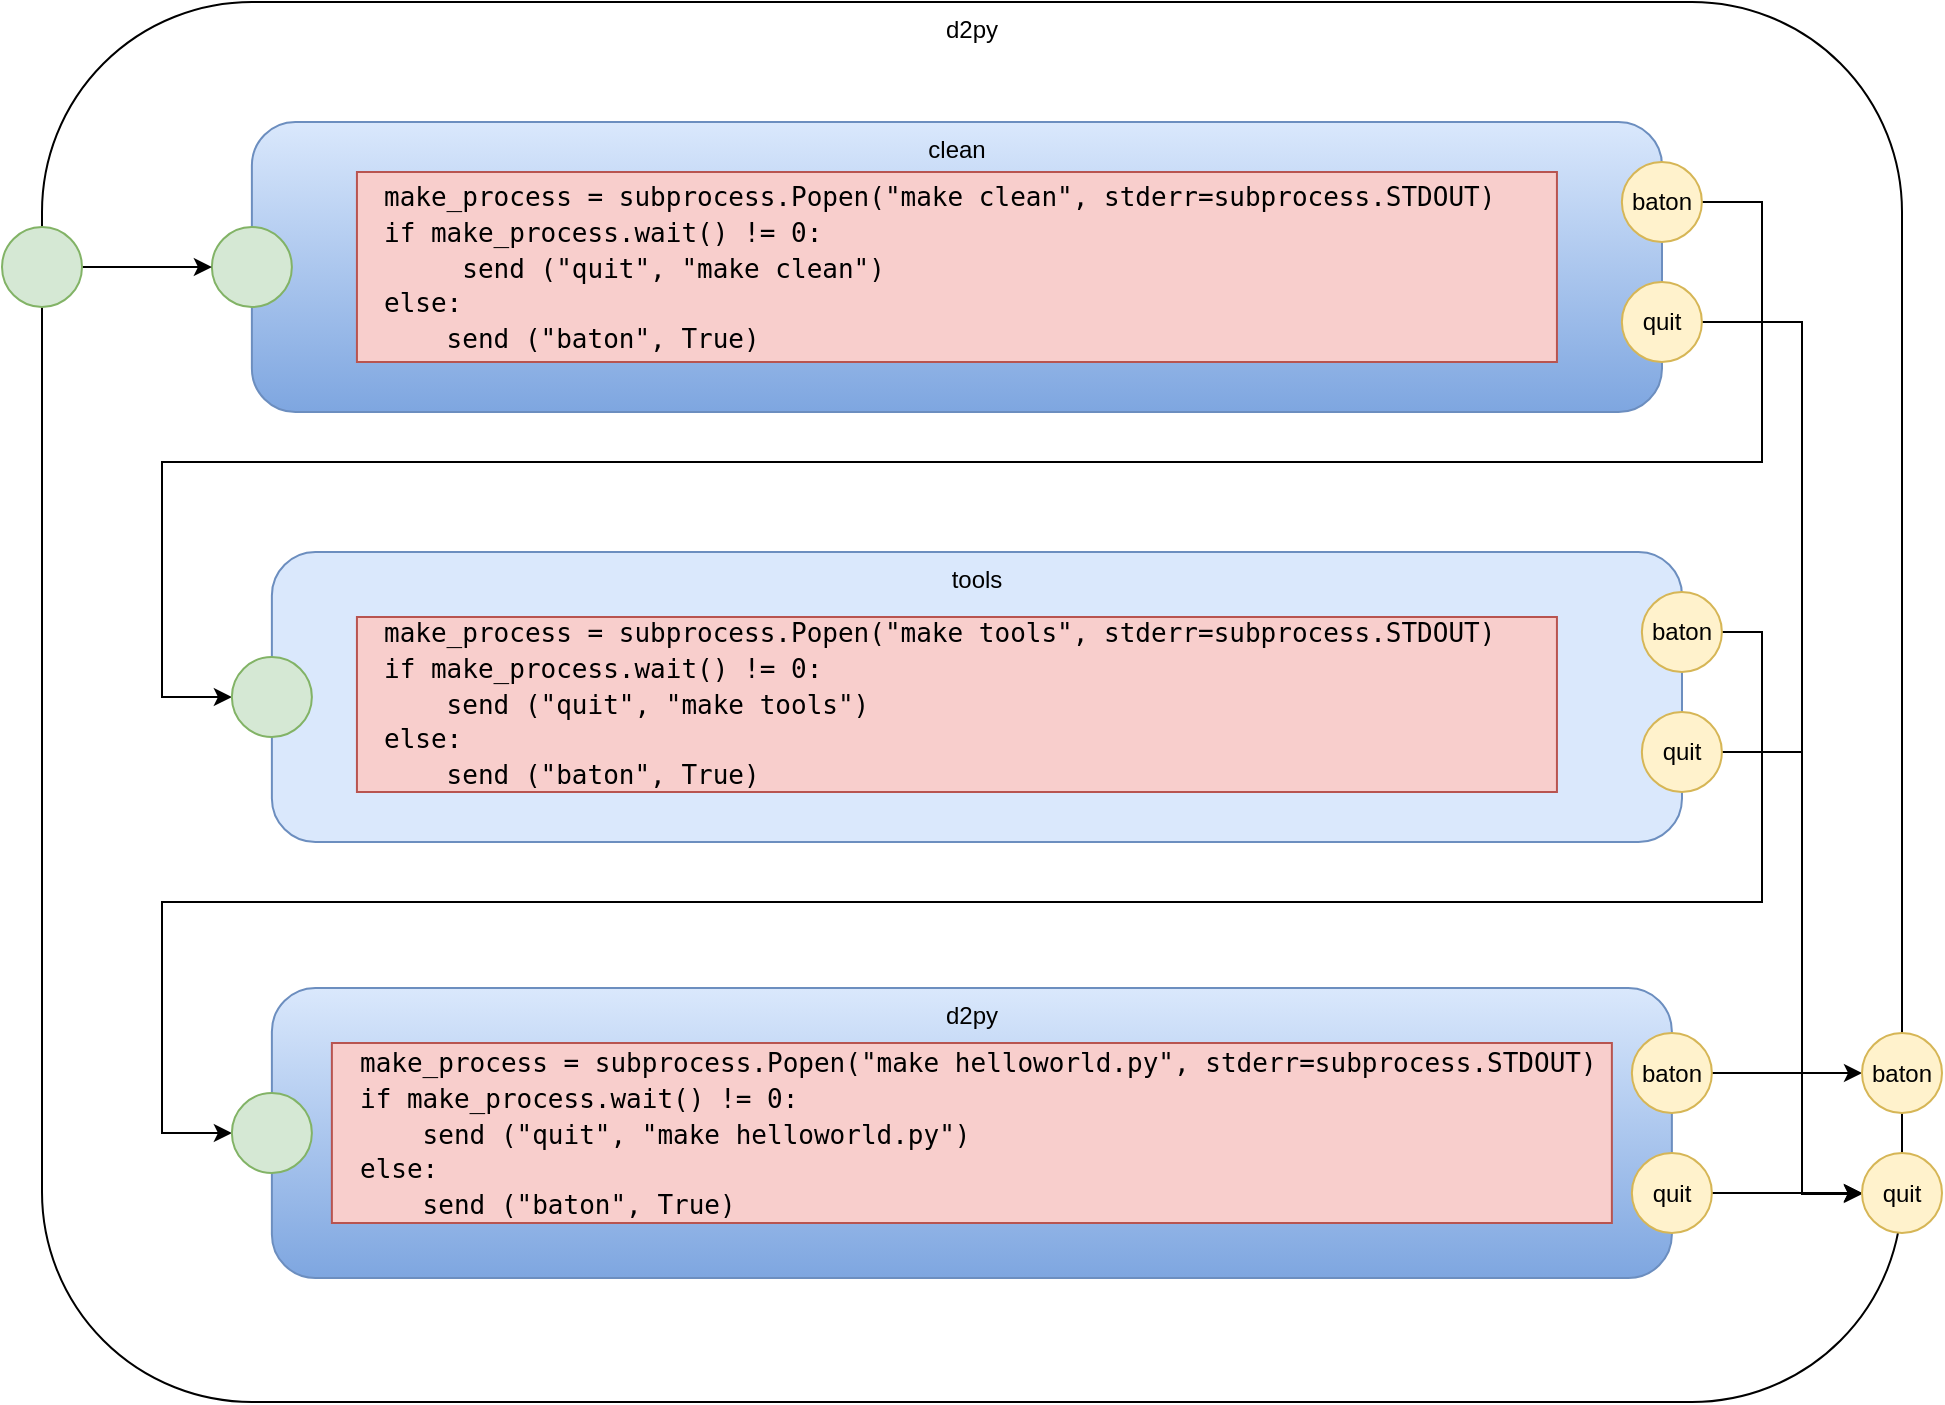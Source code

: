 <mxfile version="14.6.13" type="device"><diagram id="fo9xvGcHm88d3B_x5weG" name="maked2py"><mxGraphModel dx="1106" dy="806" grid="1" gridSize="10" guides="1" tooltips="1" connect="1" arrows="1" fold="1" page="1" pageScale="1" pageWidth="1100" pageHeight="850" math="0" shadow="0"><root><mxCell id="0"/><mxCell id="1" parent="0"/><mxCell id="i5jZ3dy8F4nkPbaXPHF6-1" value="d2py" style="rounded=1;whiteSpace=wrap;html=1;verticalAlign=top;" parent="1" vertex="1"><mxGeometry x="70" y="60" width="930" height="700" as="geometry"/></mxCell><mxCell id="b8TCcNYkWDl19BBblSuP-18" value="tools" style="rounded=1;whiteSpace=wrap;html=1;verticalAlign=top;fillColor=#dae8fc;strokeColor=#6c8ebf;" parent="1" vertex="1"><mxGeometry x="184.94" y="335" width="705.06" height="145" as="geometry"/></mxCell><mxCell id="b8TCcNYkWDl19BBblSuP-23" value="d2py" style="rounded=1;whiteSpace=wrap;html=1;gradientColor=#7ea6e0;fillColor=#dae8fc;strokeColor=#6c8ebf;verticalAlign=top;" parent="1" vertex="1"><mxGeometry x="184.94" y="553" width="700" height="145" as="geometry"/></mxCell><mxCell id="b8TCcNYkWDl19BBblSuP-4" value="clean" style="rounded=1;whiteSpace=wrap;html=1;gradientColor=#7ea6e0;fillColor=#dae8fc;strokeColor=#6c8ebf;verticalAlign=top;" parent="1" vertex="1"><mxGeometry x="174.94" y="120" width="705.06" height="145" as="geometry"/></mxCell><mxCell id="b8TCcNYkWDl19BBblSuP-1" value="&lt;pre class=&quot;lang-py s-code-block&quot; style=&quot;margin-top: 0px ; margin-bottom: 0px ; padding: 12px ; border: 0px ; font-stretch: inherit ; line-height: 1.308 ; vertical-align: baseline ; box-sizing: inherit ; width: auto ; max-height: 600px ; overflow: auto ; border-radius: 5px ; overflow-wrap: normal&quot;&gt;&lt;span style=&quot;font-size: 13px&quot;&gt;make_process = subprocess.Popen(&quot;make clean&quot;, stderr=subprocess.STDOUT)&lt;br&gt;if make_process.wait() != 0:&lt;br&gt;     send (&quot;quit&quot;, &quot;make clean&quot;)&lt;br&gt;else:&lt;br&gt;    send (&quot;baton&quot;, True)&lt;/span&gt;&lt;/pre&gt;&lt;div&gt;&lt;/div&gt;" style="rounded=0;whiteSpace=wrap;html=1;fillColor=#f8cecc;strokeColor=#b85450;align=left;" parent="1" vertex="1"><mxGeometry x="227.47" y="145" width="600" height="95" as="geometry"/></mxCell><mxCell id="b8TCcNYkWDl19BBblSuP-2" value="&lt;pre class=&quot;lang-py s-code-block&quot; style=&quot;margin-top: 0px ; margin-bottom: 0px ; padding: 12px ; border: 0px ; font-stretch: inherit ; line-height: 1.308 ; vertical-align: baseline ; box-sizing: inherit ; width: auto ; max-height: 600px ; overflow: auto ; border-radius: 5px ; overflow-wrap: normal&quot;&gt;&lt;span style=&quot;font-size: 13px&quot;&gt;make_process = subprocess.Popen(&quot;make tools&quot;, stderr=subprocess.STDOUT)&lt;br&gt;if make_process.wait() != 0:&lt;br&gt;    send (&quot;quit&quot;, &quot;make tools&quot;)&lt;br&gt;else:&lt;br&gt;    send (&quot;baton&quot;, True)&lt;/span&gt;&lt;/pre&gt;&lt;div&gt;&lt;/div&gt;" style="rounded=0;whiteSpace=wrap;html=1;fillColor=#f8cecc;strokeColor=#b85450;align=left;" parent="1" vertex="1"><mxGeometry x="227.47" y="367.5" width="600" height="87.5" as="geometry"/></mxCell><mxCell id="b8TCcNYkWDl19BBblSuP-3" value="&lt;pre class=&quot;lang-py s-code-block&quot; style=&quot;margin-top: 0px ; margin-bottom: 0px ; padding: 12px ; border: 0px ; font-stretch: inherit ; line-height: 1.308 ; vertical-align: baseline ; box-sizing: inherit ; width: auto ; max-height: 600px ; overflow: auto ; border-radius: 5px ; overflow-wrap: normal&quot;&gt;&lt;span style=&quot;font-size: 13px&quot;&gt;make_process = subprocess.Popen(&quot;make helloworld.py&quot;, stderr=subprocess.STDOUT)&lt;br&gt;if make_process.wait() != 0:&lt;br&gt;    send (&quot;quit&quot;, &quot;make helloworld.py&quot;)&lt;br&gt;else:&lt;br&gt;    send (&quot;baton&quot;, True)&lt;/span&gt;&lt;/pre&gt;&lt;div&gt;&lt;/div&gt;" style="rounded=0;whiteSpace=wrap;html=1;fillColor=#f8cecc;strokeColor=#b85450;align=left;" parent="1" vertex="1"><mxGeometry x="214.94" y="580.5" width="640" height="90" as="geometry"/></mxCell><mxCell id="b8TCcNYkWDl19BBblSuP-5" value="" style="ellipse;whiteSpace=wrap;html=1;aspect=fixed;fillColor=#d5e8d4;strokeColor=#82b366;" parent="1" vertex="1"><mxGeometry x="154.94" y="172.5" width="40" height="40" as="geometry"/></mxCell><mxCell id="b8TCcNYkWDl19BBblSuP-30" style="edgeStyle=orthogonalEdgeStyle;rounded=0;orthogonalLoop=1;jettySize=auto;html=1;exitX=1;exitY=0.5;exitDx=0;exitDy=0;entryX=0;entryY=0.5;entryDx=0;entryDy=0;" parent="1" source="b8TCcNYkWDl19BBblSuP-6" target="b8TCcNYkWDl19BBblSuP-20" edge="1"><mxGeometry relative="1" as="geometry"><Array as="points"><mxPoint x="930" y="160"/><mxPoint x="930" y="290"/><mxPoint x="130" y="290"/><mxPoint x="130" y="408"/></Array></mxGeometry></mxCell><mxCell id="b8TCcNYkWDl19BBblSuP-6" value="baton" style="ellipse;whiteSpace=wrap;html=1;aspect=fixed;fillColor=#fff2cc;strokeColor=#d6b656;" parent="1" vertex="1"><mxGeometry x="859.94" y="140" width="40" height="40" as="geometry"/></mxCell><mxCell id="b8TCcNYkWDl19BBblSuP-40" style="edgeStyle=orthogonalEdgeStyle;rounded=0;orthogonalLoop=1;jettySize=auto;html=1;exitX=1;exitY=0.5;exitDx=0;exitDy=0;" parent="1" source="b8TCcNYkWDl19BBblSuP-7" target="b8TCcNYkWDl19BBblSuP-36" edge="1"><mxGeometry relative="1" as="geometry"><Array as="points"><mxPoint x="950" y="220"/><mxPoint x="950" y="656"/></Array></mxGeometry></mxCell><mxCell id="b8TCcNYkWDl19BBblSuP-7" value="quit" style="ellipse;whiteSpace=wrap;html=1;aspect=fixed;fillColor=#fff2cc;strokeColor=#d6b656;" parent="1" vertex="1"><mxGeometry x="859.94" y="200" width="40" height="40" as="geometry"/></mxCell><mxCell id="b8TCcNYkWDl19BBblSuP-20" value="" style="ellipse;whiteSpace=wrap;html=1;aspect=fixed;fillColor=#d5e8d4;strokeColor=#82b366;" parent="1" vertex="1"><mxGeometry x="164.94" y="387.5" width="40" height="40" as="geometry"/></mxCell><mxCell id="b8TCcNYkWDl19BBblSuP-31" style="edgeStyle=orthogonalEdgeStyle;rounded=0;orthogonalLoop=1;jettySize=auto;html=1;exitX=1;exitY=0.5;exitDx=0;exitDy=0;entryX=0;entryY=0.5;entryDx=0;entryDy=0;" parent="1" source="b8TCcNYkWDl19BBblSuP-21" target="b8TCcNYkWDl19BBblSuP-25" edge="1"><mxGeometry relative="1" as="geometry"><Array as="points"><mxPoint x="930" y="375"/><mxPoint x="930" y="510"/><mxPoint x="130" y="510"/><mxPoint x="130" y="626"/></Array></mxGeometry></mxCell><mxCell id="b8TCcNYkWDl19BBblSuP-21" value="baton" style="ellipse;whiteSpace=wrap;html=1;aspect=fixed;fillColor=#fff2cc;strokeColor=#d6b656;" parent="1" vertex="1"><mxGeometry x="869.94" y="355" width="40" height="40" as="geometry"/></mxCell><mxCell id="b8TCcNYkWDl19BBblSuP-39" style="edgeStyle=orthogonalEdgeStyle;rounded=0;orthogonalLoop=1;jettySize=auto;html=1;exitX=1;exitY=0.5;exitDx=0;exitDy=0;entryX=0;entryY=0.5;entryDx=0;entryDy=0;" parent="1" source="b8TCcNYkWDl19BBblSuP-22" target="b8TCcNYkWDl19BBblSuP-36" edge="1"><mxGeometry relative="1" as="geometry"><Array as="points"><mxPoint x="950" y="435"/><mxPoint x="950" y="656"/></Array></mxGeometry></mxCell><mxCell id="b8TCcNYkWDl19BBblSuP-22" value="quit" style="ellipse;whiteSpace=wrap;html=1;aspect=fixed;fillColor=#fff2cc;strokeColor=#d6b656;" parent="1" vertex="1"><mxGeometry x="869.94" y="415" width="40" height="40" as="geometry"/></mxCell><mxCell id="b8TCcNYkWDl19BBblSuP-25" value="" style="ellipse;whiteSpace=wrap;html=1;aspect=fixed;fillColor=#d5e8d4;strokeColor=#82b366;" parent="1" vertex="1"><mxGeometry x="164.94" y="605.5" width="40" height="40" as="geometry"/></mxCell><mxCell id="b8TCcNYkWDl19BBblSuP-35" style="edgeStyle=orthogonalEdgeStyle;rounded=0;orthogonalLoop=1;jettySize=auto;html=1;exitX=1;exitY=0.5;exitDx=0;exitDy=0;entryX=0;entryY=0.5;entryDx=0;entryDy=0;" parent="1" source="b8TCcNYkWDl19BBblSuP-26" target="b8TCcNYkWDl19BBblSuP-34" edge="1"><mxGeometry relative="1" as="geometry"/></mxCell><mxCell id="b8TCcNYkWDl19BBblSuP-26" value="baton" style="ellipse;whiteSpace=wrap;html=1;aspect=fixed;fillColor=#fff2cc;strokeColor=#d6b656;" parent="1" vertex="1"><mxGeometry x="864.94" y="575.5" width="40" height="40" as="geometry"/></mxCell><mxCell id="b8TCcNYkWDl19BBblSuP-37" style="edgeStyle=orthogonalEdgeStyle;rounded=0;orthogonalLoop=1;jettySize=auto;html=1;exitX=1;exitY=0.5;exitDx=0;exitDy=0;entryX=0;entryY=0.5;entryDx=0;entryDy=0;" parent="1" source="b8TCcNYkWDl19BBblSuP-27" target="b8TCcNYkWDl19BBblSuP-36" edge="1"><mxGeometry relative="1" as="geometry"/></mxCell><mxCell id="b8TCcNYkWDl19BBblSuP-27" value="quit" style="ellipse;whiteSpace=wrap;html=1;aspect=fixed;fillColor=#fff2cc;strokeColor=#d6b656;" parent="1" vertex="1"><mxGeometry x="864.94" y="635.5" width="40" height="40" as="geometry"/></mxCell><mxCell id="b8TCcNYkWDl19BBblSuP-33" style="edgeStyle=orthogonalEdgeStyle;rounded=0;orthogonalLoop=1;jettySize=auto;html=1;exitX=1;exitY=0.5;exitDx=0;exitDy=0;entryX=0;entryY=0.5;entryDx=0;entryDy=0;" parent="1" source="b8TCcNYkWDl19BBblSuP-32" target="b8TCcNYkWDl19BBblSuP-5" edge="1"><mxGeometry relative="1" as="geometry"/></mxCell><mxCell id="b8TCcNYkWDl19BBblSuP-32" value="" style="ellipse;whiteSpace=wrap;html=1;aspect=fixed;fillColor=#d5e8d4;strokeColor=#82b366;" parent="1" vertex="1"><mxGeometry x="50" y="172.5" width="40" height="40" as="geometry"/></mxCell><mxCell id="b8TCcNYkWDl19BBblSuP-34" value="baton" style="ellipse;whiteSpace=wrap;html=1;aspect=fixed;fillColor=#fff2cc;strokeColor=#d6b656;" parent="1" vertex="1"><mxGeometry x="980" y="575.5" width="40" height="40" as="geometry"/></mxCell><mxCell id="b8TCcNYkWDl19BBblSuP-36" value="quit" style="ellipse;whiteSpace=wrap;html=1;aspect=fixed;fillColor=#fff2cc;strokeColor=#d6b656;" parent="1" vertex="1"><mxGeometry x="980" y="635.5" width="40" height="40" as="geometry"/></mxCell></root></mxGraphModel></diagram></mxfile>